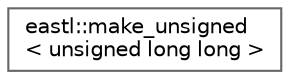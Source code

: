 digraph "类继承关系图"
{
 // LATEX_PDF_SIZE
  bgcolor="transparent";
  edge [fontname=Helvetica,fontsize=10,labelfontname=Helvetica,labelfontsize=10];
  node [fontname=Helvetica,fontsize=10,shape=box,height=0.2,width=0.4];
  rankdir="LR";
  Node0 [id="Node000000",label="eastl::make_unsigned\l\< unsigned long long \>",height=0.2,width=0.4,color="grey40", fillcolor="white", style="filled",URL="$structeastl_1_1make__unsigned_3_01unsigned_01long_01long_01_4.html",tooltip=" "];
}
